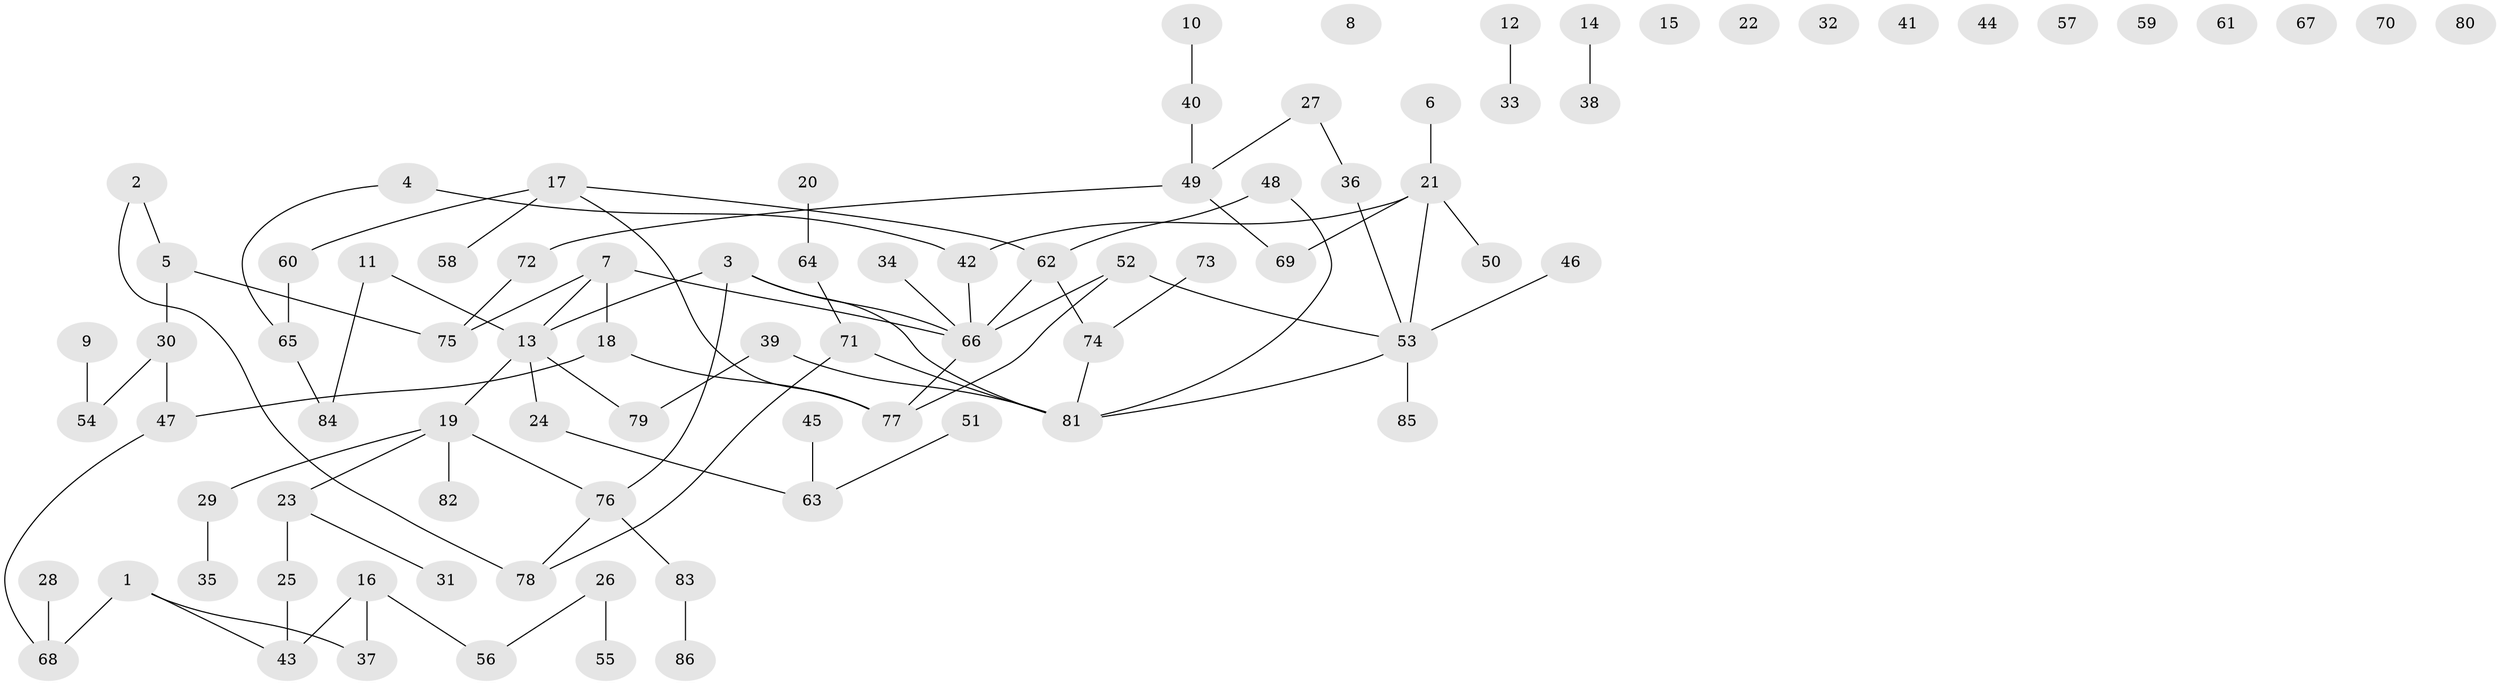 // coarse degree distribution, {1: 0.35714285714285715, 3: 0.2857142857142857, 6: 0.07142857142857142, 2: 0.07142857142857142, 4: 0.14285714285714285, 7: 0.07142857142857142}
// Generated by graph-tools (version 1.1) at 2025/35/03/04/25 23:35:44]
// undirected, 86 vertices, 90 edges
graph export_dot {
  node [color=gray90,style=filled];
  1;
  2;
  3;
  4;
  5;
  6;
  7;
  8;
  9;
  10;
  11;
  12;
  13;
  14;
  15;
  16;
  17;
  18;
  19;
  20;
  21;
  22;
  23;
  24;
  25;
  26;
  27;
  28;
  29;
  30;
  31;
  32;
  33;
  34;
  35;
  36;
  37;
  38;
  39;
  40;
  41;
  42;
  43;
  44;
  45;
  46;
  47;
  48;
  49;
  50;
  51;
  52;
  53;
  54;
  55;
  56;
  57;
  58;
  59;
  60;
  61;
  62;
  63;
  64;
  65;
  66;
  67;
  68;
  69;
  70;
  71;
  72;
  73;
  74;
  75;
  76;
  77;
  78;
  79;
  80;
  81;
  82;
  83;
  84;
  85;
  86;
  1 -- 37;
  1 -- 43;
  1 -- 68;
  2 -- 5;
  2 -- 78;
  3 -- 13;
  3 -- 66;
  3 -- 76;
  3 -- 81;
  4 -- 42;
  4 -- 65;
  5 -- 30;
  5 -- 75;
  6 -- 21;
  7 -- 13;
  7 -- 18;
  7 -- 66;
  7 -- 75;
  9 -- 54;
  10 -- 40;
  11 -- 13;
  11 -- 84;
  12 -- 33;
  13 -- 19;
  13 -- 24;
  13 -- 79;
  14 -- 38;
  16 -- 37;
  16 -- 43;
  16 -- 56;
  17 -- 58;
  17 -- 60;
  17 -- 62;
  17 -- 77;
  18 -- 47;
  18 -- 77;
  19 -- 23;
  19 -- 29;
  19 -- 76;
  19 -- 82;
  20 -- 64;
  21 -- 42;
  21 -- 50;
  21 -- 53;
  21 -- 69;
  23 -- 25;
  23 -- 31;
  24 -- 63;
  25 -- 43;
  26 -- 55;
  26 -- 56;
  27 -- 36;
  27 -- 49;
  28 -- 68;
  29 -- 35;
  30 -- 47;
  30 -- 54;
  34 -- 66;
  36 -- 53;
  39 -- 79;
  39 -- 81;
  40 -- 49;
  42 -- 66;
  45 -- 63;
  46 -- 53;
  47 -- 68;
  48 -- 62;
  48 -- 81;
  49 -- 69;
  49 -- 72;
  51 -- 63;
  52 -- 53;
  52 -- 66;
  52 -- 77;
  53 -- 81;
  53 -- 85;
  60 -- 65;
  62 -- 66;
  62 -- 74;
  64 -- 71;
  65 -- 84;
  66 -- 77;
  71 -- 78;
  71 -- 81;
  72 -- 75;
  73 -- 74;
  74 -- 81;
  76 -- 78;
  76 -- 83;
  83 -- 86;
}
